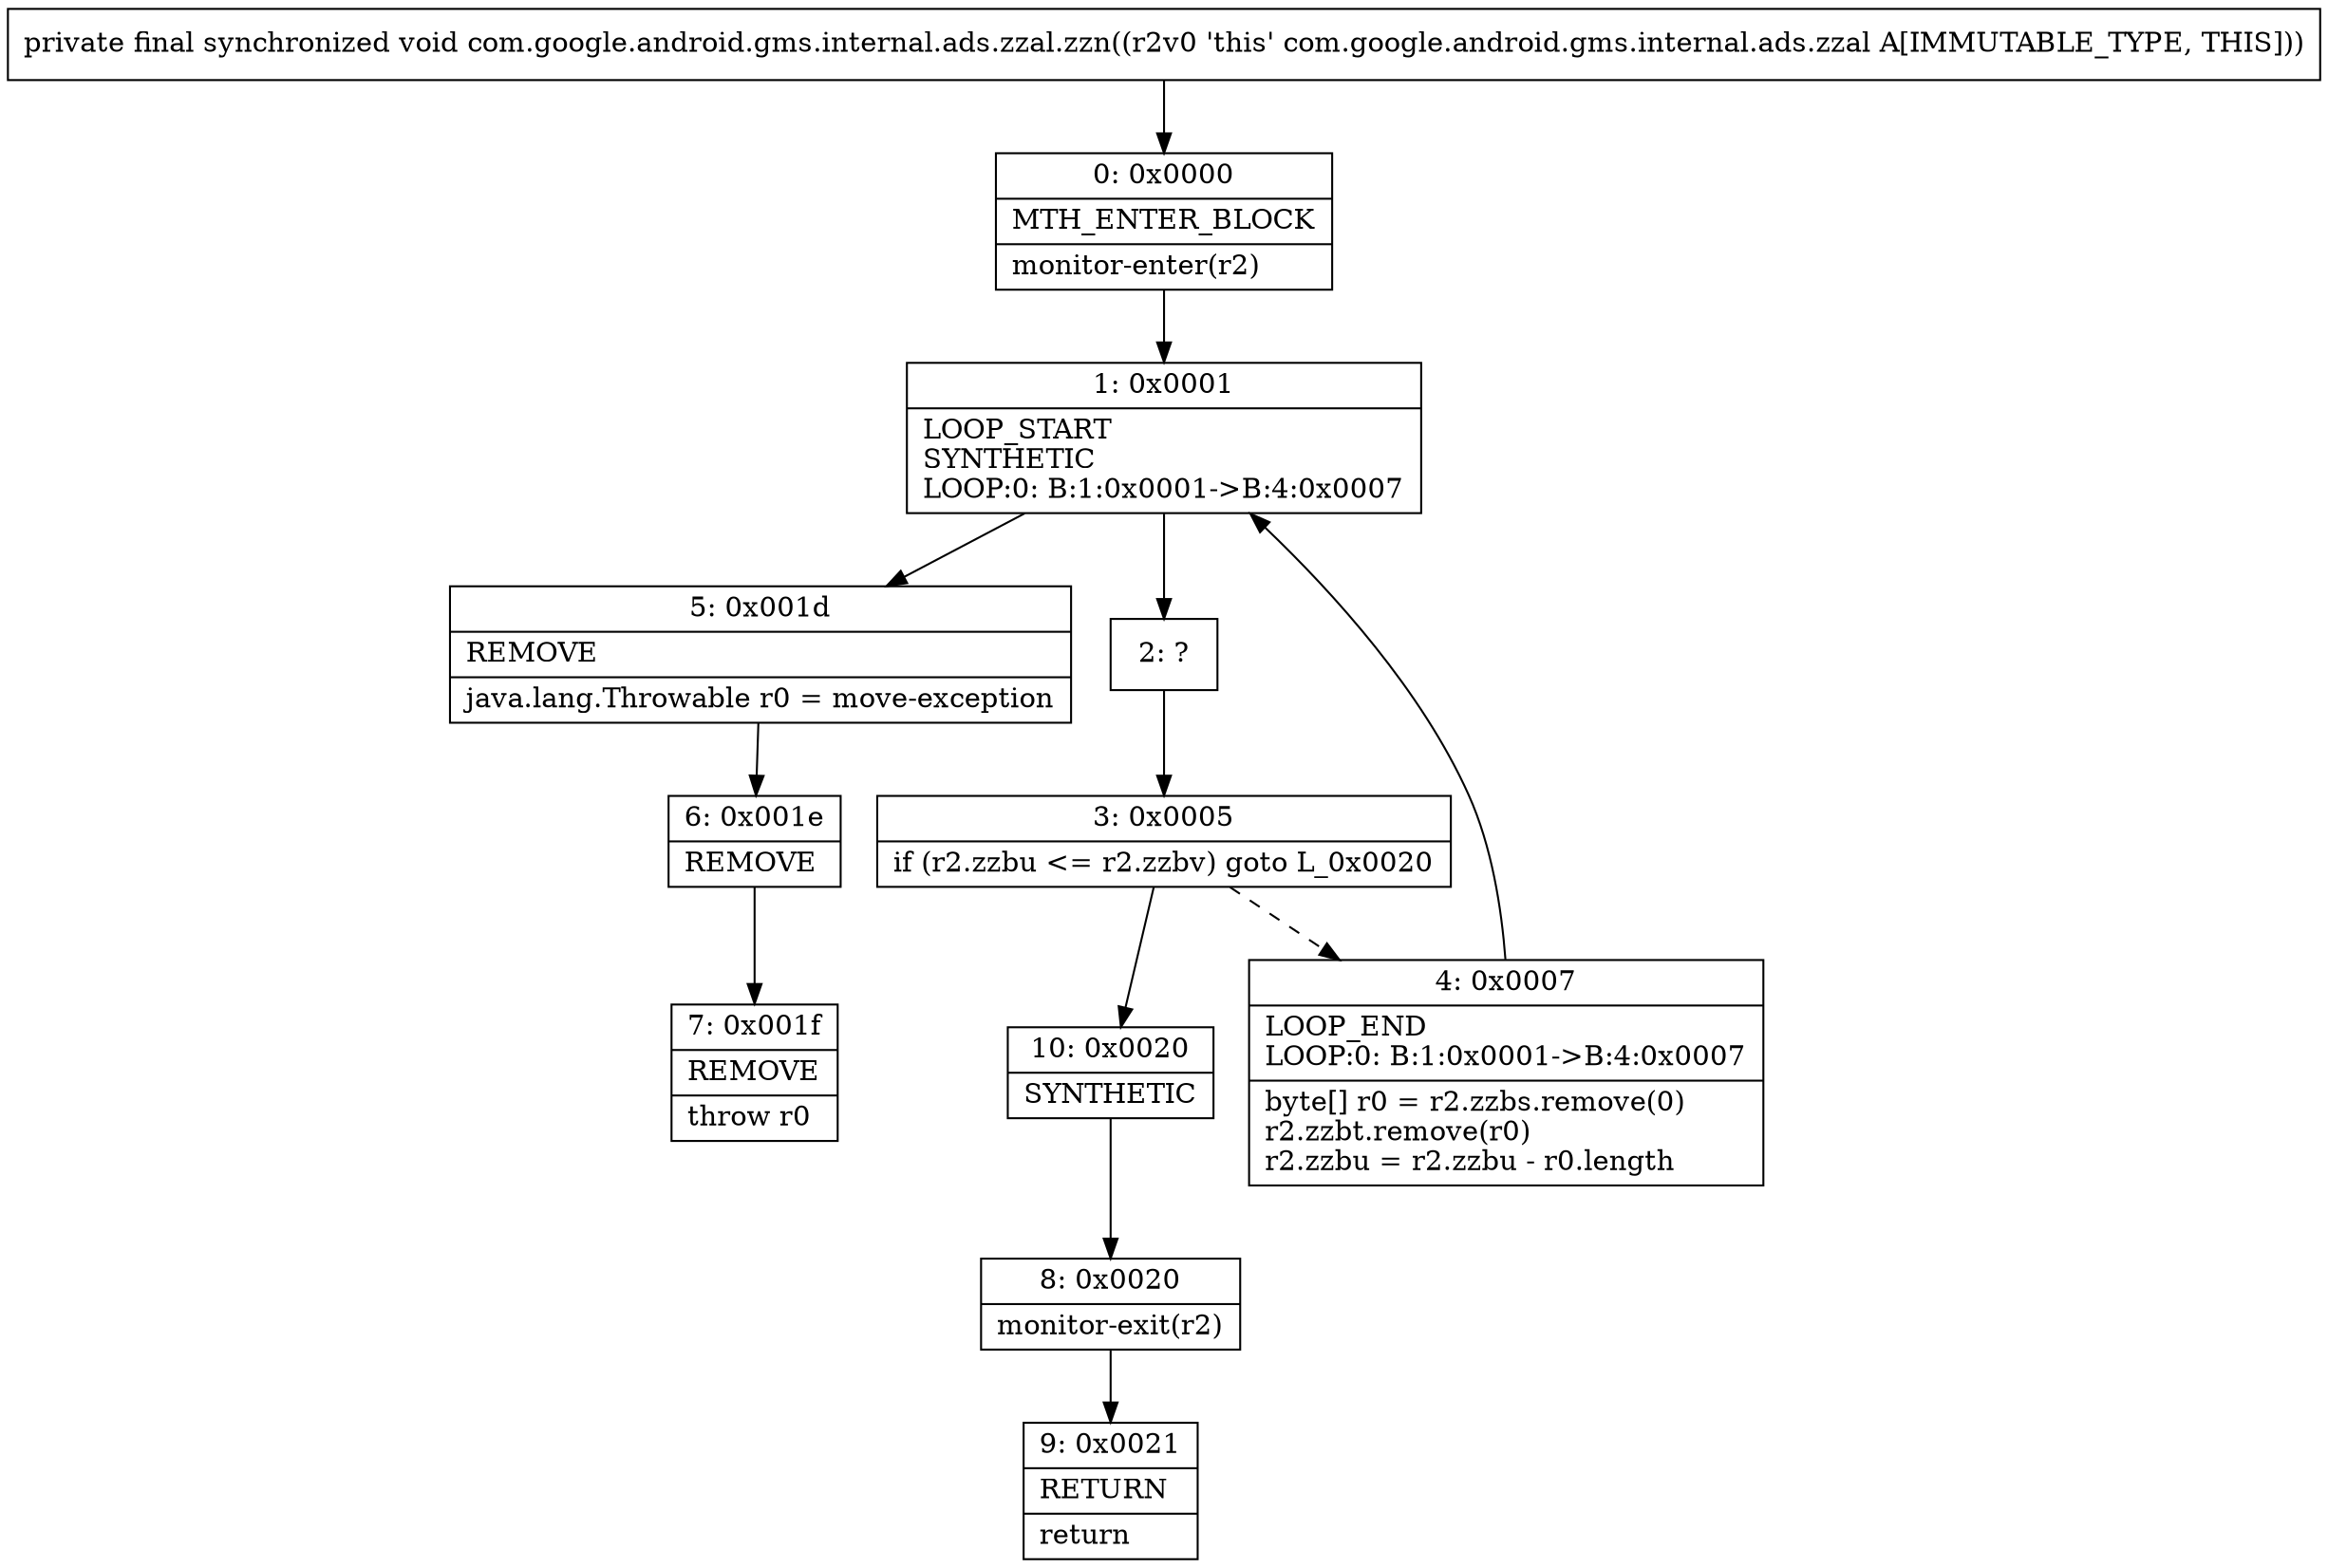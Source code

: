 digraph "CFG forcom.google.android.gms.internal.ads.zzal.zzn()V" {
Node_0 [shape=record,label="{0\:\ 0x0000|MTH_ENTER_BLOCK\l|monitor\-enter(r2)\l}"];
Node_1 [shape=record,label="{1\:\ 0x0001|LOOP_START\lSYNTHETIC\lLOOP:0: B:1:0x0001\-\>B:4:0x0007\l}"];
Node_2 [shape=record,label="{2\:\ ?}"];
Node_3 [shape=record,label="{3\:\ 0x0005|if (r2.zzbu \<= r2.zzbv) goto L_0x0020\l}"];
Node_4 [shape=record,label="{4\:\ 0x0007|LOOP_END\lLOOP:0: B:1:0x0001\-\>B:4:0x0007\l|byte[] r0 = r2.zzbs.remove(0)\lr2.zzbt.remove(r0)\lr2.zzbu = r2.zzbu \- r0.length\l}"];
Node_5 [shape=record,label="{5\:\ 0x001d|REMOVE\l|java.lang.Throwable r0 = move\-exception\l}"];
Node_6 [shape=record,label="{6\:\ 0x001e|REMOVE\l}"];
Node_7 [shape=record,label="{7\:\ 0x001f|REMOVE\l|throw r0\l}"];
Node_8 [shape=record,label="{8\:\ 0x0020|monitor\-exit(r2)\l}"];
Node_9 [shape=record,label="{9\:\ 0x0021|RETURN\l|return\l}"];
Node_10 [shape=record,label="{10\:\ 0x0020|SYNTHETIC\l}"];
MethodNode[shape=record,label="{private final synchronized void com.google.android.gms.internal.ads.zzal.zzn((r2v0 'this' com.google.android.gms.internal.ads.zzal A[IMMUTABLE_TYPE, THIS])) }"];
MethodNode -> Node_0;
Node_0 -> Node_1;
Node_1 -> Node_2;
Node_1 -> Node_5;
Node_2 -> Node_3;
Node_3 -> Node_4[style=dashed];
Node_3 -> Node_10;
Node_4 -> Node_1;
Node_5 -> Node_6;
Node_6 -> Node_7;
Node_8 -> Node_9;
Node_10 -> Node_8;
}

